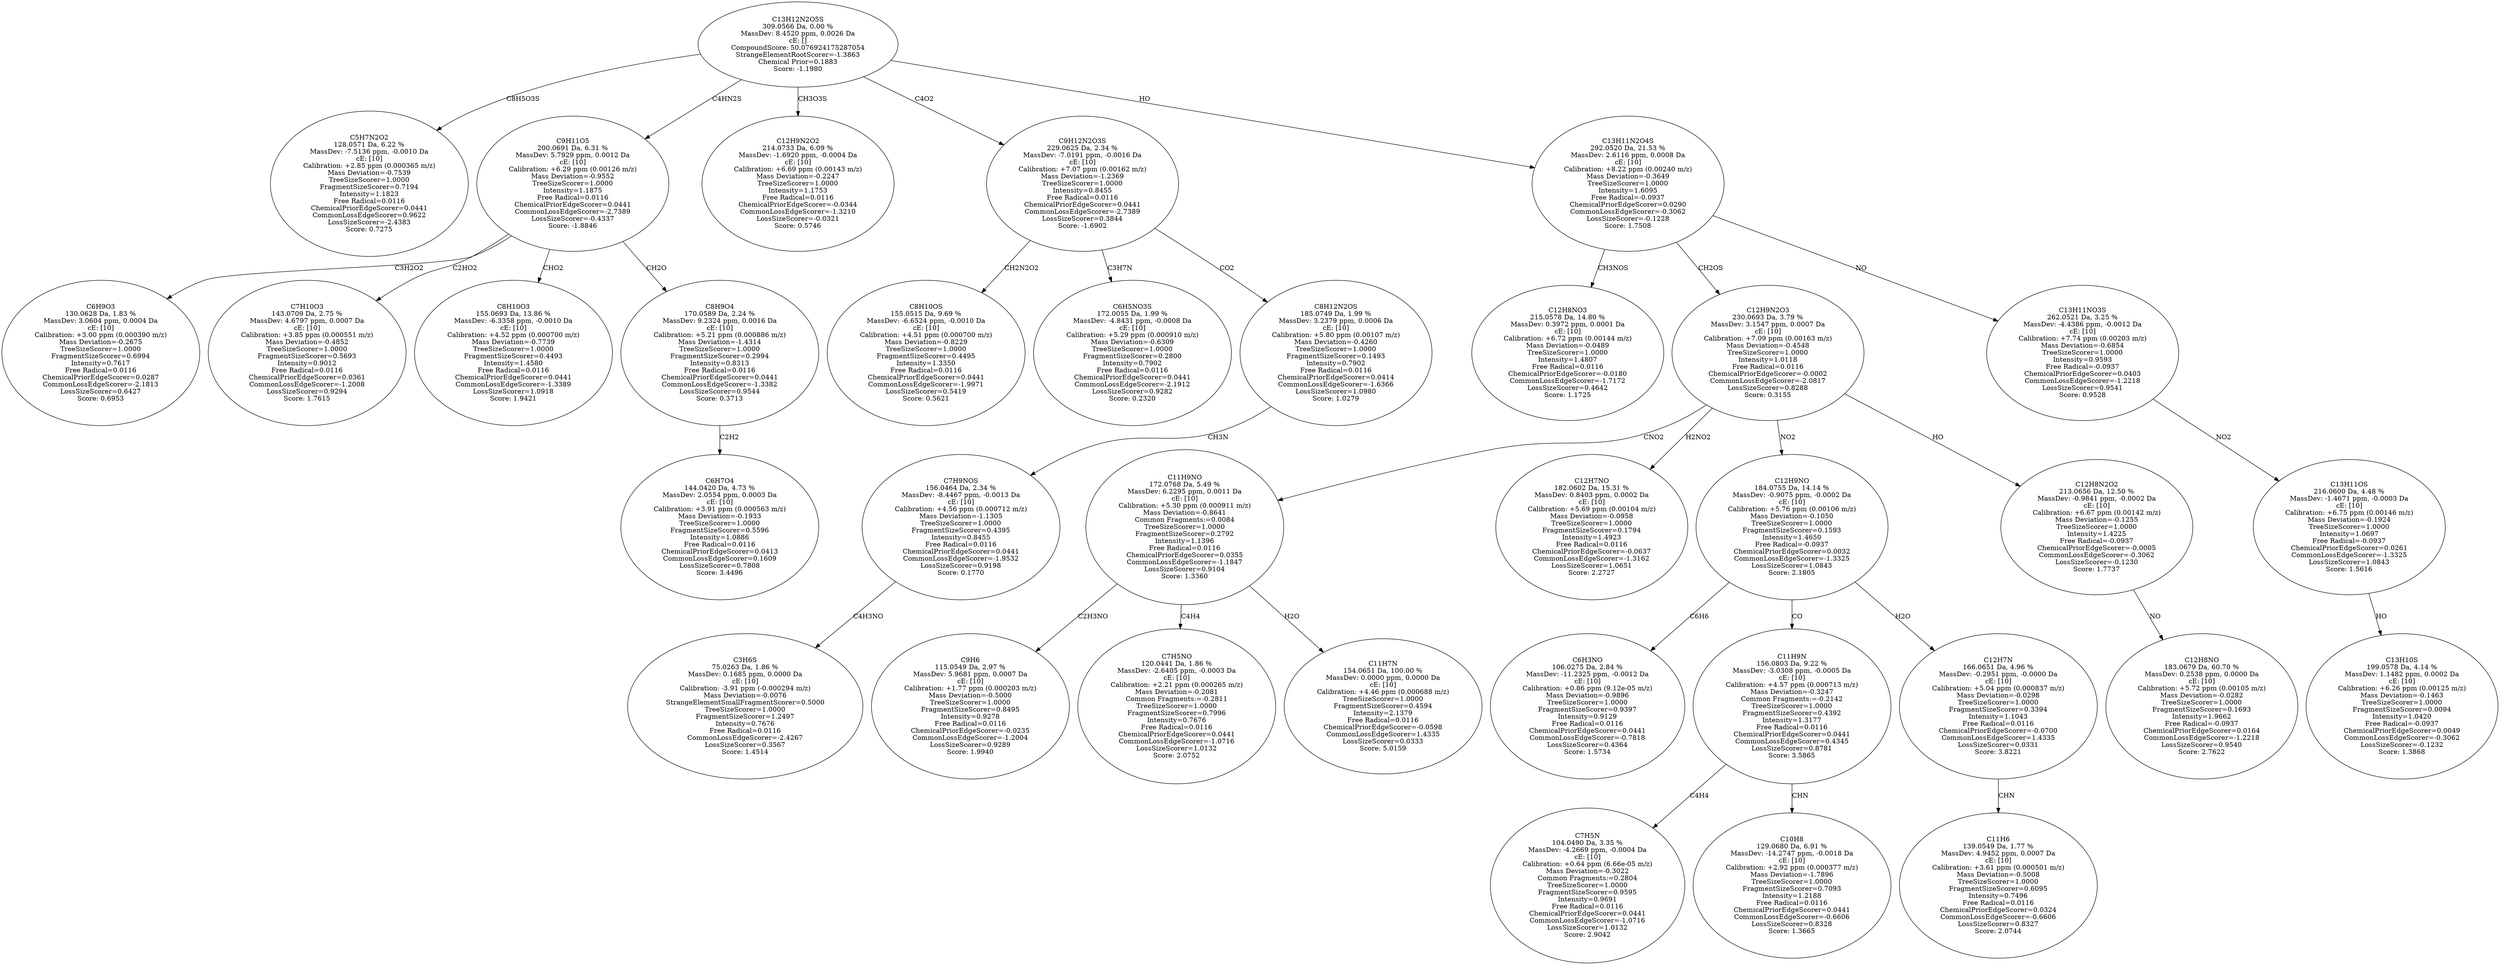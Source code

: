 strict digraph {
v1 [label="C5H7N2O2\n128.0571 Da, 6.22 %\nMassDev: -7.5136 ppm, -0.0010 Da\ncE: [10]\nCalibration: +2.85 ppm (0.000365 m/z)\nMass Deviation=-0.7539\nTreeSizeScorer=1.0000\nFragmentSizeScorer=0.7194\nIntensity=1.1823\nFree Radical=0.0116\nChemicalPriorEdgeScorer=0.0441\nCommonLossEdgeScorer=0.9622\nLossSizeScorer=-2.4383\nScore: 0.7275"];
v2 [label="C6H9O3\n130.0628 Da, 1.83 %\nMassDev: 3.0604 ppm, 0.0004 Da\ncE: [10]\nCalibration: +3.00 ppm (0.000390 m/z)\nMass Deviation=-0.2675\nTreeSizeScorer=1.0000\nFragmentSizeScorer=0.6994\nIntensity=0.7617\nFree Radical=0.0116\nChemicalPriorEdgeScorer=0.0287\nCommonLossEdgeScorer=-2.1813\nLossSizeScorer=0.6427\nScore: 0.6953"];
v3 [label="C7H10O3\n143.0709 Da, 2.75 %\nMassDev: 4.6797 ppm, 0.0007 Da\ncE: [10]\nCalibration: +3.85 ppm (0.000551 m/z)\nMass Deviation=-0.4852\nTreeSizeScorer=1.0000\nFragmentSizeScorer=0.5693\nIntensity=0.9012\nFree Radical=0.0116\nChemicalPriorEdgeScorer=0.0361\nCommonLossEdgeScorer=-1.2008\nLossSizeScorer=0.9294\nScore: 1.7615"];
v4 [label="C8H10O3\n155.0693 Da, 13.86 %\nMassDev: -6.3358 ppm, -0.0010 Da\ncE: [10]\nCalibration: +4.52 ppm (0.000700 m/z)\nMass Deviation=-0.7739\nTreeSizeScorer=1.0000\nFragmentSizeScorer=0.4493\nIntensity=1.4580\nFree Radical=0.0116\nChemicalPriorEdgeScorer=0.0441\nCommonLossEdgeScorer=-1.3389\nLossSizeScorer=1.0918\nScore: 1.9421"];
v5 [label="C6H7O4\n144.0420 Da, 4.73 %\nMassDev: 2.0554 ppm, 0.0003 Da\ncE: [10]\nCalibration: +3.91 ppm (0.000563 m/z)\nMass Deviation=-0.1933\nTreeSizeScorer=1.0000\nFragmentSizeScorer=0.5596\nIntensity=1.0886\nFree Radical=0.0116\nChemicalPriorEdgeScorer=0.0413\nCommonLossEdgeScorer=0.1609\nLossSizeScorer=0.7808\nScore: 3.4496"];
v6 [label="C8H9O4\n170.0589 Da, 2.24 %\nMassDev: 9.2324 ppm, 0.0016 Da\ncE: [10]\nCalibration: +5.21 ppm (0.000886 m/z)\nMass Deviation=-1.4314\nTreeSizeScorer=1.0000\nFragmentSizeScorer=0.2994\nIntensity=0.8313\nFree Radical=0.0116\nChemicalPriorEdgeScorer=0.0441\nCommonLossEdgeScorer=-1.3382\nLossSizeScorer=0.9544\nScore: 0.3713"];
v7 [label="C9H11O5\n200.0691 Da, 6.31 %\nMassDev: 5.7929 ppm, 0.0012 Da\ncE: [10]\nCalibration: +6.29 ppm (0.00126 m/z)\nMass Deviation=-0.9552\nTreeSizeScorer=1.0000\nIntensity=1.1875\nFree Radical=0.0116\nChemicalPriorEdgeScorer=0.0441\nCommonLossEdgeScorer=-2.7389\nLossSizeScorer=-0.4337\nScore: -1.8846"];
v8 [label="C12H9N2O2\n214.0733 Da, 6.09 %\nMassDev: -1.6920 ppm, -0.0004 Da\ncE: [10]\nCalibration: +6.69 ppm (0.00143 m/z)\nMass Deviation=-0.2247\nTreeSizeScorer=1.0000\nIntensity=1.1753\nFree Radical=0.0116\nChemicalPriorEdgeScorer=-0.0344\nCommonLossEdgeScorer=-1.3210\nLossSizeScorer=-0.0321\nScore: 0.5746"];
v9 [label="C8H10OS\n155.0515 Da, 9.69 %\nMassDev: -6.6524 ppm, -0.0010 Da\ncE: [10]\nCalibration: +4.51 ppm (0.000700 m/z)\nMass Deviation=-0.8229\nTreeSizeScorer=1.0000\nFragmentSizeScorer=0.4495\nIntensity=1.3350\nFree Radical=0.0116\nChemicalPriorEdgeScorer=0.0441\nCommonLossEdgeScorer=-1.9971\nLossSizeScorer=0.5419\nScore: 0.5621"];
v10 [label="C6H5NO3S\n172.0055 Da, 1.99 %\nMassDev: -4.8431 ppm, -0.0008 Da\ncE: [10]\nCalibration: +5.29 ppm (0.000910 m/z)\nMass Deviation=-0.6309\nTreeSizeScorer=1.0000\nFragmentSizeScorer=0.2800\nIntensity=0.7902\nFree Radical=0.0116\nChemicalPriorEdgeScorer=0.0441\nCommonLossEdgeScorer=-2.1912\nLossSizeScorer=0.9282\nScore: 0.2320"];
v11 [label="C3H6S\n75.0263 Da, 1.86 %\nMassDev: 0.1685 ppm, 0.0000 Da\ncE: [10]\nCalibration: -3.91 ppm (-0.000294 m/z)\nMass Deviation=-0.0076\nStrangeElementSmallFragmentScorer=0.5000\nTreeSizeScorer=1.0000\nFragmentSizeScorer=1.2497\nIntensity=0.7676\nFree Radical=0.0116\nCommonLossEdgeScorer=-2.4267\nLossSizeScorer=0.3567\nScore: 1.4514"];
v12 [label="C7H9NOS\n156.0464 Da, 2.34 %\nMassDev: -8.4467 ppm, -0.0013 Da\ncE: [10]\nCalibration: +4.56 ppm (0.000712 m/z)\nMass Deviation=-1.1305\nTreeSizeScorer=1.0000\nFragmentSizeScorer=0.4395\nIntensity=0.8455\nFree Radical=0.0116\nChemicalPriorEdgeScorer=0.0441\nCommonLossEdgeScorer=-1.9532\nLossSizeScorer=0.9198\nScore: 0.1770"];
v13 [label="C8H12N2OS\n185.0749 Da, 1.99 %\nMassDev: 3.2379 ppm, 0.0006 Da\ncE: [10]\nCalibration: +5.80 ppm (0.00107 m/z)\nMass Deviation=-0.4260\nTreeSizeScorer=1.0000\nFragmentSizeScorer=0.1493\nIntensity=0.7902\nFree Radical=0.0116\nChemicalPriorEdgeScorer=0.0414\nCommonLossEdgeScorer=-1.6366\nLossSizeScorer=1.0980\nScore: 1.0279"];
v14 [label="C9H12N2O3S\n229.0625 Da, 2.34 %\nMassDev: -7.0191 ppm, -0.0016 Da\ncE: [10]\nCalibration: +7.07 ppm (0.00162 m/z)\nMass Deviation=-1.2369\nTreeSizeScorer=1.0000\nIntensity=0.8455\nFree Radical=0.0116\nChemicalPriorEdgeScorer=0.0441\nCommonLossEdgeScorer=-2.7389\nLossSizeScorer=0.3844\nScore: -1.6902"];
v15 [label="C12H8NO3\n215.0578 Da, 14.80 %\nMassDev: 0.3972 ppm, 0.0001 Da\ncE: [10]\nCalibration: +6.72 ppm (0.00144 m/z)\nMass Deviation=-0.0489\nTreeSizeScorer=1.0000\nIntensity=1.4807\nFree Radical=0.0116\nChemicalPriorEdgeScorer=-0.0180\nCommonLossEdgeScorer=-1.7172\nLossSizeScorer=0.4642\nScore: 1.1725"];
v16 [label="C9H6\n115.0549 Da, 2.97 %\nMassDev: 5.9681 ppm, 0.0007 Da\ncE: [10]\nCalibration: +1.77 ppm (0.000203 m/z)\nMass Deviation=-0.5000\nTreeSizeScorer=1.0000\nFragmentSizeScorer=0.8495\nIntensity=0.9278\nFree Radical=0.0116\nChemicalPriorEdgeScorer=-0.0235\nCommonLossEdgeScorer=-1.2004\nLossSizeScorer=0.9289\nScore: 1.9940"];
v17 [label="C7H5NO\n120.0441 Da, 1.86 %\nMassDev: -2.6405 ppm, -0.0003 Da\ncE: [10]\nCalibration: +2.21 ppm (0.000265 m/z)\nMass Deviation=-0.2081\nCommon Fragments:=-0.2811\nTreeSizeScorer=1.0000\nFragmentSizeScorer=0.7996\nIntensity=0.7676\nFree Radical=0.0116\nChemicalPriorEdgeScorer=0.0441\nCommonLossEdgeScorer=-1.0716\nLossSizeScorer=1.0132\nScore: 2.0752"];
v18 [label="C11H7N\n154.0651 Da, 100.00 %\nMassDev: 0.0000 ppm, 0.0000 Da\ncE: [10]\nCalibration: +4.46 ppm (0.000688 m/z)\nTreeSizeScorer=1.0000\nFragmentSizeScorer=0.4594\nIntensity=2.1379\nFree Radical=0.0116\nChemicalPriorEdgeScorer=-0.0598\nCommonLossEdgeScorer=1.4335\nLossSizeScorer=0.0333\nScore: 5.0159"];
v19 [label="C11H9NO\n172.0768 Da, 5.49 %\nMassDev: 6.2295 ppm, 0.0011 Da\ncE: [10]\nCalibration: +5.30 ppm (0.000911 m/z)\nMass Deviation=-0.8641\nCommon Fragments:=0.0084\nTreeSizeScorer=1.0000\nFragmentSizeScorer=0.2792\nIntensity=1.1396\nFree Radical=0.0116\nChemicalPriorEdgeScorer=0.0355\nCommonLossEdgeScorer=-1.1847\nLossSizeScorer=0.9104\nScore: 1.3360"];
v20 [label="C12H7NO\n182.0602 Da, 15.31 %\nMassDev: 0.8403 ppm, 0.0002 Da\ncE: [10]\nCalibration: +5.69 ppm (0.00104 m/z)\nMass Deviation=-0.0958\nTreeSizeScorer=1.0000\nFragmentSizeScorer=0.1794\nIntensity=1.4923\nFree Radical=0.0116\nChemicalPriorEdgeScorer=-0.0637\nCommonLossEdgeScorer=-1.3162\nLossSizeScorer=1.0651\nScore: 2.2727"];
v21 [label="C6H3NO\n106.0275 Da, 2.84 %\nMassDev: -11.2325 ppm, -0.0012 Da\ncE: [10]\nCalibration: +0.86 ppm (9.12e-05 m/z)\nMass Deviation=-0.9896\nTreeSizeScorer=1.0000\nFragmentSizeScorer=0.9397\nIntensity=0.9129\nFree Radical=0.0116\nChemicalPriorEdgeScorer=0.0441\nCommonLossEdgeScorer=-0.7818\nLossSizeScorer=0.4364\nScore: 1.5734"];
v22 [label="C7H5N\n104.0490 Da, 3.35 %\nMassDev: -4.2669 ppm, -0.0004 Da\ncE: [10]\nCalibration: +0.64 ppm (6.66e-05 m/z)\nMass Deviation=-0.3022\nCommon Fragments:=0.2804\nTreeSizeScorer=1.0000\nFragmentSizeScorer=0.9595\nIntensity=0.9691\nFree Radical=0.0116\nChemicalPriorEdgeScorer=0.0441\nCommonLossEdgeScorer=-1.0716\nLossSizeScorer=1.0132\nScore: 2.9042"];
v23 [label="C10H8\n129.0680 Da, 6.91 %\nMassDev: -14.2747 ppm, -0.0018 Da\ncE: [10]\nCalibration: +2.92 ppm (0.000377 m/z)\nMass Deviation=-1.7896\nTreeSizeScorer=1.0000\nFragmentSizeScorer=0.7093\nIntensity=1.2188\nFree Radical=0.0116\nChemicalPriorEdgeScorer=0.0441\nCommonLossEdgeScorer=-0.6606\nLossSizeScorer=0.8328\nScore: 1.3665"];
v24 [label="C11H9N\n156.0803 Da, 9.22 %\nMassDev: -3.0308 ppm, -0.0005 Da\ncE: [10]\nCalibration: +4.57 ppm (0.000713 m/z)\nMass Deviation=-0.3247\nCommon Fragments:=-0.2142\nTreeSizeScorer=1.0000\nFragmentSizeScorer=0.4392\nIntensity=1.3177\nFree Radical=0.0116\nChemicalPriorEdgeScorer=0.0441\nCommonLossEdgeScorer=0.4345\nLossSizeScorer=0.8781\nScore: 3.5865"];
v25 [label="C11H6\n139.0549 Da, 1.77 %\nMassDev: 4.9452 ppm, 0.0007 Da\ncE: [10]\nCalibration: +3.61 ppm (0.000501 m/z)\nMass Deviation=-0.5008\nTreeSizeScorer=1.0000\nFragmentSizeScorer=0.6095\nIntensity=0.7496\nFree Radical=0.0116\nChemicalPriorEdgeScorer=0.0324\nCommonLossEdgeScorer=-0.6606\nLossSizeScorer=0.8327\nScore: 2.0744"];
v26 [label="C12H7N\n166.0651 Da, 4.96 %\nMassDev: -0.2951 ppm, -0.0000 Da\ncE: [10]\nCalibration: +5.04 ppm (0.000837 m/z)\nMass Deviation=-0.0298\nTreeSizeScorer=1.0000\nFragmentSizeScorer=0.3394\nIntensity=1.1043\nFree Radical=0.0116\nChemicalPriorEdgeScorer=-0.0700\nCommonLossEdgeScorer=1.4335\nLossSizeScorer=0.0331\nScore: 3.8221"];
v27 [label="C12H9NO\n184.0755 Da, 14.14 %\nMassDev: -0.9075 ppm, -0.0002 Da\ncE: [10]\nCalibration: +5.76 ppm (0.00106 m/z)\nMass Deviation=-0.1050\nTreeSizeScorer=1.0000\nFragmentSizeScorer=0.1593\nIntensity=1.4650\nFree Radical=-0.0937\nChemicalPriorEdgeScorer=0.0032\nCommonLossEdgeScorer=-1.3325\nLossSizeScorer=1.0843\nScore: 2.1805"];
v28 [label="C12H8NO\n183.0679 Da, 60.70 %\nMassDev: 0.2538 ppm, 0.0000 Da\ncE: [10]\nCalibration: +5.72 ppm (0.00105 m/z)\nMass Deviation=-0.0282\nTreeSizeScorer=1.0000\nFragmentSizeScorer=0.1693\nIntensity=1.9662\nFree Radical=-0.0937\nChemicalPriorEdgeScorer=0.0164\nCommonLossEdgeScorer=-1.2218\nLossSizeScorer=0.9540\nScore: 2.7622"];
v29 [label="C12H8N2O2\n213.0656 Da, 12.50 %\nMassDev: -0.9841 ppm, -0.0002 Da\ncE: [10]\nCalibration: +6.67 ppm (0.00142 m/z)\nMass Deviation=-0.1255\nTreeSizeScorer=1.0000\nIntensity=1.4225\nFree Radical=-0.0937\nChemicalPriorEdgeScorer=-0.0005\nCommonLossEdgeScorer=-0.3062\nLossSizeScorer=-0.1230\nScore: 1.7737"];
v30 [label="C12H9N2O3\n230.0693 Da, 3.79 %\nMassDev: 3.1547 ppm, 0.0007 Da\ncE: [10]\nCalibration: +7.09 ppm (0.00163 m/z)\nMass Deviation=-0.4548\nTreeSizeScorer=1.0000\nIntensity=1.0118\nFree Radical=0.0116\nChemicalPriorEdgeScorer=-0.0002\nCommonLossEdgeScorer=-2.0817\nLossSizeScorer=0.8288\nScore: 0.3155"];
v31 [label="C13H10S\n199.0578 Da, 4.14 %\nMassDev: 1.1482 ppm, 0.0002 Da\ncE: [10]\nCalibration: +6.26 ppm (0.00125 m/z)\nMass Deviation=-0.1463\nTreeSizeScorer=1.0000\nFragmentSizeScorer=0.0094\nIntensity=1.0420\nFree Radical=-0.0937\nChemicalPriorEdgeScorer=0.0049\nCommonLossEdgeScorer=-0.3062\nLossSizeScorer=-0.1232\nScore: 1.3868"];
v32 [label="C13H11OS\n216.0600 Da, 4.48 %\nMassDev: -1.4671 ppm, -0.0003 Da\ncE: [10]\nCalibration: +6.75 ppm (0.00146 m/z)\nMass Deviation=-0.1924\nTreeSizeScorer=1.0000\nIntensity=1.0697\nFree Radical=-0.0937\nChemicalPriorEdgeScorer=0.0261\nCommonLossEdgeScorer=-1.3325\nLossSizeScorer=1.0843\nScore: 1.5616"];
v33 [label="C13H11NO3S\n262.0521 Da, 3.25 %\nMassDev: -4.4386 ppm, -0.0012 Da\ncE: [10]\nCalibration: +7.74 ppm (0.00203 m/z)\nMass Deviation=-0.6854\nTreeSizeScorer=1.0000\nIntensity=0.9593\nFree Radical=-0.0937\nChemicalPriorEdgeScorer=0.0403\nCommonLossEdgeScorer=-1.2218\nLossSizeScorer=0.9541\nScore: 0.9528"];
v34 [label="C13H11N2O4S\n292.0520 Da, 21.53 %\nMassDev: 2.6116 ppm, 0.0008 Da\ncE: [10]\nCalibration: +8.22 ppm (0.00240 m/z)\nMass Deviation=-0.3649\nTreeSizeScorer=1.0000\nIntensity=1.6095\nFree Radical=-0.0937\nChemicalPriorEdgeScorer=0.0290\nCommonLossEdgeScorer=-0.3062\nLossSizeScorer=-0.1228\nScore: 1.7508"];
v35 [label="C13H12N2O5S\n309.0566 Da, 0.00 %\nMassDev: 8.4520 ppm, 0.0026 Da\ncE: []\nCompoundScore: 50.076924175287054\nStrangeElementRootScorer=-1.3863\nChemical Prior=0.1883\nScore: -1.1980"];
v35 -> v1 [label="C8H5O3S"];
v7 -> v2 [label="C3H2O2"];
v7 -> v3 [label="C2HO2"];
v7 -> v4 [label="CHO2"];
v6 -> v5 [label="C2H2"];
v7 -> v6 [label="CH2O"];
v35 -> v7 [label="C4HN2S"];
v35 -> v8 [label="CH3O3S"];
v14 -> v9 [label="CH2N2O2"];
v14 -> v10 [label="C3H7N"];
v12 -> v11 [label="C4H3NO"];
v13 -> v12 [label="CH3N"];
v14 -> v13 [label="CO2"];
v35 -> v14 [label="C4O2"];
v34 -> v15 [label="CH3NOS"];
v19 -> v16 [label="C2H3NO"];
v19 -> v17 [label="C4H4"];
v19 -> v18 [label="H2O"];
v30 -> v19 [label="CNO2"];
v30 -> v20 [label="H2NO2"];
v27 -> v21 [label="C6H6"];
v24 -> v22 [label="C4H4"];
v24 -> v23 [label="CHN"];
v27 -> v24 [label="CO"];
v26 -> v25 [label="CHN"];
v27 -> v26 [label="H2O"];
v30 -> v27 [label="NO2"];
v29 -> v28 [label="NO"];
v30 -> v29 [label="HO"];
v34 -> v30 [label="CH2OS"];
v32 -> v31 [label="HO"];
v33 -> v32 [label="NO2"];
v34 -> v33 [label="NO"];
v35 -> v34 [label="HO"];
}